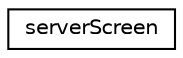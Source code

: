 digraph "Graphical Class Hierarchy"
{
  edge [fontname="Helvetica",fontsize="10",labelfontname="Helvetica",labelfontsize="10"];
  node [fontname="Helvetica",fontsize="10",shape=record];
  rankdir="LR";
  Node1 [label="serverScreen",height=0.2,width=0.4,color="black", fillcolor="white", style="filled",URL="$classserver_screen.html"];
}
